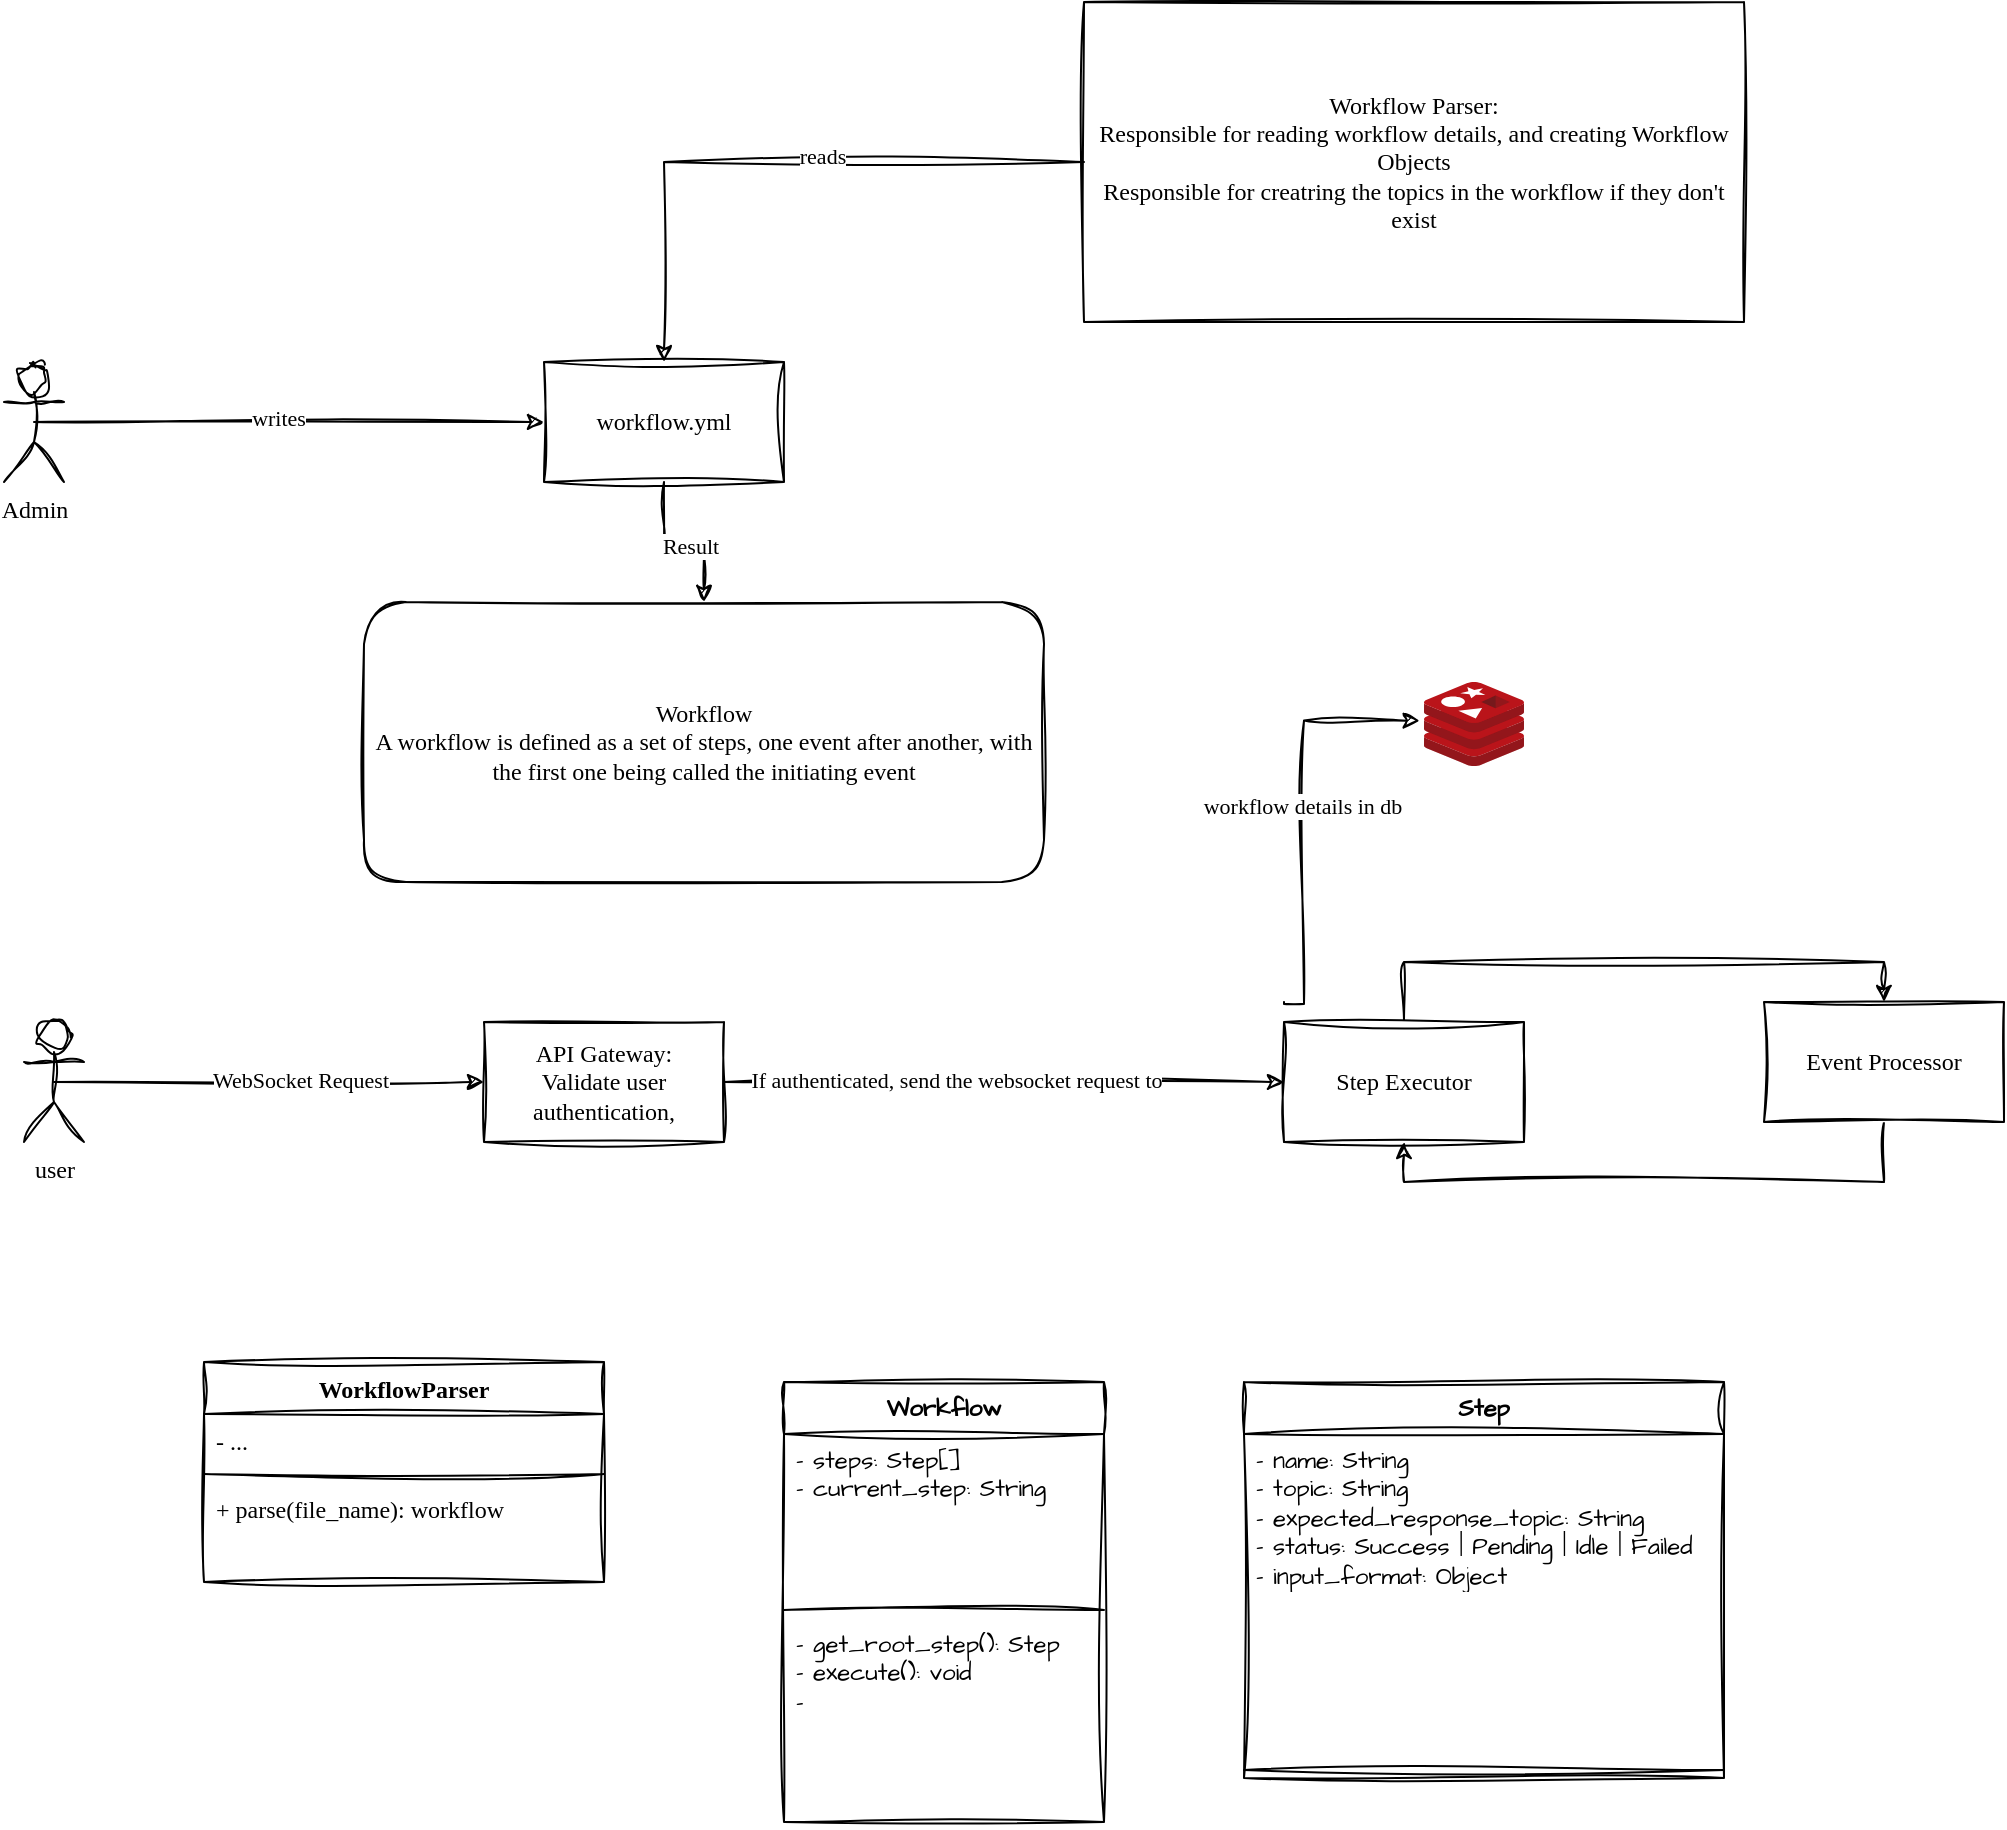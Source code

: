 <mxfile version="27.0.9">
  <diagram name="Page-1" id="oMHGKtjGc_Rwl72CopP7">
    <mxGraphModel dx="1578" dy="719" grid="1" gridSize="10" guides="1" tooltips="1" connect="1" arrows="0" fold="1" page="0" pageScale="1" pageWidth="850" pageHeight="1100" math="0" shadow="0" adaptiveColors="simple">
      <root>
        <mxCell id="0" />
        <mxCell id="1" parent="0" />
        <mxCell id="u1WKg1l0E3gmMKmdUdX--4" style="edgeStyle=orthogonalEdgeStyle;rounded=0;hachureGap=4;orthogonalLoop=1;jettySize=auto;html=1;exitX=0.5;exitY=0.5;exitDx=0;exitDy=0;exitPerimeter=0;fontFamily=SF Mono;sketch=1;curveFitting=1;jiggle=2;" edge="1" parent="1" source="u1WKg1l0E3gmMKmdUdX--2" target="u1WKg1l0E3gmMKmdUdX--5">
          <mxGeometry relative="1" as="geometry">
            <mxPoint x="170" y="320" as="targetPoint" />
          </mxGeometry>
        </mxCell>
        <mxCell id="u1WKg1l0E3gmMKmdUdX--6" value="writes" style="edgeLabel;html=1;align=center;verticalAlign=middle;resizable=0;points=[];hachureGap=4;fontFamily=SF Mono;sketch=1;curveFitting=1;jiggle=2;" vertex="1" connectable="0" parent="u1WKg1l0E3gmMKmdUdX--4">
          <mxGeometry x="-0.042" y="2" relative="1" as="geometry">
            <mxPoint as="offset" />
          </mxGeometry>
        </mxCell>
        <mxCell id="u1WKg1l0E3gmMKmdUdX--2" value="Admin" style="shape=umlActor;verticalLabelPosition=bottom;verticalAlign=top;html=1;outlineConnect=0;hachureGap=4;fontFamily=SF Mono;sketch=1;curveFitting=1;jiggle=2;" vertex="1" parent="1">
          <mxGeometry x="-40" y="290" width="30" height="60" as="geometry" />
        </mxCell>
        <mxCell id="u1WKg1l0E3gmMKmdUdX--12" style="edgeStyle=orthogonalEdgeStyle;rounded=0;hachureGap=4;orthogonalLoop=1;jettySize=auto;html=1;exitX=0.5;exitY=1;exitDx=0;exitDy=0;fontFamily=SF Mono;sketch=1;curveFitting=1;jiggle=2;" edge="1" parent="1" source="u1WKg1l0E3gmMKmdUdX--5" target="u1WKg1l0E3gmMKmdUdX--13">
          <mxGeometry relative="1" as="geometry">
            <mxPoint x="290" y="440" as="targetPoint" />
          </mxGeometry>
        </mxCell>
        <mxCell id="u1WKg1l0E3gmMKmdUdX--40" value="Result" style="edgeLabel;html=1;align=center;verticalAlign=middle;resizable=0;points=[];hachureGap=4;fontFamily=SF Mono;sketch=1;curveFitting=1;jiggle=2;" vertex="1" connectable="0" parent="u1WKg1l0E3gmMKmdUdX--12">
          <mxGeometry x="0.071" y="-2" relative="1" as="geometry">
            <mxPoint as="offset" />
          </mxGeometry>
        </mxCell>
        <mxCell id="u1WKg1l0E3gmMKmdUdX--5" value="workflow.yml" style="rounded=0;whiteSpace=wrap;html=1;hachureGap=4;fontFamily=SF Mono;sketch=1;curveFitting=1;jiggle=2;" vertex="1" parent="1">
          <mxGeometry x="230" y="290" width="120" height="60" as="geometry" />
        </mxCell>
        <mxCell id="u1WKg1l0E3gmMKmdUdX--8" style="edgeStyle=orthogonalEdgeStyle;rounded=0;hachureGap=4;orthogonalLoop=1;jettySize=auto;html=1;exitX=0;exitY=0.5;exitDx=0;exitDy=0;entryX=0.5;entryY=0;entryDx=0;entryDy=0;fontFamily=SF Mono;sketch=1;curveFitting=1;jiggle=2;" edge="1" parent="1" source="u1WKg1l0E3gmMKmdUdX--7" target="u1WKg1l0E3gmMKmdUdX--5">
          <mxGeometry relative="1" as="geometry" />
        </mxCell>
        <mxCell id="u1WKg1l0E3gmMKmdUdX--9" value="reads" style="edgeLabel;html=1;align=center;verticalAlign=middle;resizable=0;points=[];hachureGap=4;fontFamily=SF Mono;sketch=1;curveFitting=1;jiggle=2;" vertex="1" connectable="0" parent="u1WKg1l0E3gmMKmdUdX--8">
          <mxGeometry x="-0.154" y="-3" relative="1" as="geometry">
            <mxPoint as="offset" />
          </mxGeometry>
        </mxCell>
        <mxCell id="u1WKg1l0E3gmMKmdUdX--7" value="Workflow Parser:&lt;div&gt;Responsible for reading workflow details, and creating Workflow Objects&lt;/div&gt;&lt;div&gt;Responsible for creatring the topics in the workflow if they don&#39;t exist&lt;/div&gt;" style="rounded=0;whiteSpace=wrap;html=1;hachureGap=4;fontFamily=SF Mono;sketch=1;curveFitting=1;jiggle=2;" vertex="1" parent="1">
          <mxGeometry x="500" y="110" width="330" height="160" as="geometry" />
        </mxCell>
        <mxCell id="u1WKg1l0E3gmMKmdUdX--13" value="Workflow&lt;div&gt;&lt;div&gt;A workflow is defined as a set of steps, one event after another, with the first one being called the initiating event&lt;/div&gt;&lt;/div&gt;" style="rounded=1;whiteSpace=wrap;html=1;hachureGap=4;fontFamily=SF Mono;sketch=1;curveFitting=1;jiggle=2;" vertex="1" parent="1">
          <mxGeometry x="140" y="410" width="340" height="140" as="geometry" />
        </mxCell>
        <mxCell id="u1WKg1l0E3gmMKmdUdX--25" style="edgeStyle=orthogonalEdgeStyle;rounded=0;hachureGap=4;orthogonalLoop=1;jettySize=auto;html=1;exitX=0.5;exitY=0.5;exitDx=0;exitDy=0;exitPerimeter=0;fontFamily=SF Mono;sketch=1;curveFitting=1;jiggle=2;" edge="1" parent="1" source="u1WKg1l0E3gmMKmdUdX--23" target="u1WKg1l0E3gmMKmdUdX--24">
          <mxGeometry relative="1" as="geometry" />
        </mxCell>
        <mxCell id="u1WKg1l0E3gmMKmdUdX--26" value="WebSocket Request" style="edgeLabel;html=1;align=center;verticalAlign=middle;resizable=0;points=[];hachureGap=4;fontFamily=SF Mono;sketch=1;curveFitting=1;jiggle=2;" vertex="1" connectable="0" parent="u1WKg1l0E3gmMKmdUdX--25">
          <mxGeometry x="0.141" y="1" relative="1" as="geometry">
            <mxPoint as="offset" />
          </mxGeometry>
        </mxCell>
        <mxCell id="u1WKg1l0E3gmMKmdUdX--23" value="user" style="shape=umlActor;verticalLabelPosition=bottom;verticalAlign=top;html=1;outlineConnect=0;hachureGap=4;fontFamily=SF Mono;sketch=1;curveFitting=1;jiggle=2;" vertex="1" parent="1">
          <mxGeometry x="-30" y="620" width="30" height="60" as="geometry" />
        </mxCell>
        <mxCell id="u1WKg1l0E3gmMKmdUdX--27" style="edgeStyle=orthogonalEdgeStyle;rounded=0;hachureGap=4;orthogonalLoop=1;jettySize=auto;html=1;exitX=1;exitY=0.5;exitDx=0;exitDy=0;fontFamily=SF Mono;sketch=1;curveFitting=1;jiggle=2;" edge="1" parent="1" source="u1WKg1l0E3gmMKmdUdX--24" target="u1WKg1l0E3gmMKmdUdX--32">
          <mxGeometry relative="1" as="geometry">
            <mxPoint x="660" y="650" as="targetPoint" />
          </mxGeometry>
        </mxCell>
        <mxCell id="u1WKg1l0E3gmMKmdUdX--31" value="If authenticated, send the websocket request to" style="edgeLabel;html=1;align=center;verticalAlign=middle;resizable=0;points=[];hachureGap=4;fontFamily=SF Mono;sketch=1;curveFitting=1;jiggle=2;" vertex="1" connectable="0" parent="u1WKg1l0E3gmMKmdUdX--27">
          <mxGeometry x="-0.174" y="1" relative="1" as="geometry">
            <mxPoint as="offset" />
          </mxGeometry>
        </mxCell>
        <mxCell id="u1WKg1l0E3gmMKmdUdX--24" value="API Gateway:&lt;br&gt;Validate user authentication," style="rounded=0;whiteSpace=wrap;html=1;hachureGap=4;fontFamily=SF Mono;sketch=1;curveFitting=1;jiggle=2;" vertex="1" parent="1">
          <mxGeometry x="200" y="620" width="120" height="60" as="geometry" />
        </mxCell>
        <mxCell id="u1WKg1l0E3gmMKmdUdX--35" style="edgeStyle=orthogonalEdgeStyle;rounded=0;hachureGap=4;orthogonalLoop=1;jettySize=auto;html=1;exitX=0.5;exitY=0;exitDx=0;exitDy=0;entryX=0.5;entryY=0;entryDx=0;entryDy=0;fontFamily=SF Mono;sketch=1;curveFitting=1;jiggle=2;" edge="1" parent="1" source="u1WKg1l0E3gmMKmdUdX--32" target="u1WKg1l0E3gmMKmdUdX--33">
          <mxGeometry relative="1" as="geometry" />
        </mxCell>
        <mxCell id="u1WKg1l0E3gmMKmdUdX--32" value="Step Executor" style="rounded=0;whiteSpace=wrap;html=1;hachureGap=4;fontFamily=SF Mono;sketch=1;curveFitting=1;jiggle=2;" vertex="1" parent="1">
          <mxGeometry x="600" y="620" width="120" height="60" as="geometry" />
        </mxCell>
        <mxCell id="u1WKg1l0E3gmMKmdUdX--36" style="edgeStyle=orthogonalEdgeStyle;rounded=0;hachureGap=4;orthogonalLoop=1;jettySize=auto;html=1;exitX=0.5;exitY=1;exitDx=0;exitDy=0;entryX=0.5;entryY=1;entryDx=0;entryDy=0;fontFamily=SF Mono;sketch=1;curveFitting=1;jiggle=2;" edge="1" parent="1" source="u1WKg1l0E3gmMKmdUdX--33" target="u1WKg1l0E3gmMKmdUdX--32">
          <mxGeometry relative="1" as="geometry" />
        </mxCell>
        <mxCell id="u1WKg1l0E3gmMKmdUdX--33" value="Event Processor" style="rounded=0;whiteSpace=wrap;html=1;hachureGap=4;fontFamily=SF Mono;sketch=1;curveFitting=1;jiggle=2;" vertex="1" parent="1">
          <mxGeometry x="840" y="610" width="120" height="60" as="geometry" />
        </mxCell>
        <mxCell id="u1WKg1l0E3gmMKmdUdX--37" value="" style="image;aspect=fixed;html=1;points=[];align=center;fontSize=12;image=img/lib/mscae/Cache_Redis_Product.svg;hachureGap=4;fontFamily=SF Mono;sketch=1;curveFitting=1;jiggle=2;" vertex="1" parent="1">
          <mxGeometry x="670" y="450" width="50" height="42" as="geometry" />
        </mxCell>
        <mxCell id="u1WKg1l0E3gmMKmdUdX--38" style="edgeStyle=orthogonalEdgeStyle;rounded=0;hachureGap=4;orthogonalLoop=1;jettySize=auto;html=1;exitX=0.25;exitY=0;exitDx=0;exitDy=0;entryX=-0.043;entryY=0.46;entryDx=0;entryDy=0;entryPerimeter=0;fontFamily=SF Mono;sketch=1;curveFitting=1;jiggle=2;" edge="1" parent="1" target="u1WKg1l0E3gmMKmdUdX--37">
          <mxGeometry relative="1" as="geometry">
            <mxPoint x="600" y="610" as="sourcePoint" />
            <mxPoint x="637.85" y="457.85" as="targetPoint" />
            <Array as="points">
              <mxPoint x="600" y="611" />
              <mxPoint x="610" y="611" />
              <mxPoint x="610" y="469" />
            </Array>
          </mxGeometry>
        </mxCell>
        <mxCell id="u1WKg1l0E3gmMKmdUdX--39" value="workflow details in db" style="edgeLabel;html=1;align=center;verticalAlign=middle;resizable=0;points=[];hachureGap=4;fontFamily=SF Mono;sketch=1;curveFitting=1;jiggle=2;" vertex="1" connectable="0" parent="u1WKg1l0E3gmMKmdUdX--38">
          <mxGeometry x="0.043" y="1" relative="1" as="geometry">
            <mxPoint as="offset" />
          </mxGeometry>
        </mxCell>
        <mxCell id="u1WKg1l0E3gmMKmdUdX--41" value="WorkflowParser" style="swimlane;fontStyle=1;align=center;verticalAlign=top;childLayout=stackLayout;horizontal=1;startSize=26;horizontalStack=0;resizeParent=1;resizeParentMax=0;resizeLast=0;collapsible=1;marginBottom=0;whiteSpace=wrap;html=1;hachureGap=4;fontFamily=SF Mono;sketch=1;curveFitting=1;jiggle=2;" vertex="1" parent="1">
          <mxGeometry x="60" y="790" width="200" height="110" as="geometry" />
        </mxCell>
        <mxCell id="u1WKg1l0E3gmMKmdUdX--42" value="- ..." style="text;strokeColor=none;fillColor=none;align=left;verticalAlign=top;spacingLeft=4;spacingRight=4;overflow=hidden;rotatable=0;points=[[0,0.5],[1,0.5]];portConstraint=eastwest;whiteSpace=wrap;html=1;fontFamily=SF Mono;sketch=1;curveFitting=1;jiggle=2;" vertex="1" parent="u1WKg1l0E3gmMKmdUdX--41">
          <mxGeometry y="26" width="200" height="26" as="geometry" />
        </mxCell>
        <mxCell id="u1WKg1l0E3gmMKmdUdX--43" value="" style="line;strokeWidth=1;fillColor=none;align=left;verticalAlign=middle;spacingTop=-1;spacingLeft=3;spacingRight=3;rotatable=0;labelPosition=right;points=[];portConstraint=eastwest;strokeColor=inherit;hachureGap=4;fontFamily=SF Mono;sketch=1;curveFitting=1;jiggle=2;" vertex="1" parent="u1WKg1l0E3gmMKmdUdX--41">
          <mxGeometry y="52" width="200" height="8" as="geometry" />
        </mxCell>
        <mxCell id="u1WKg1l0E3gmMKmdUdX--44" value="+ parse(file_name): workflow&amp;nbsp;" style="text;strokeColor=none;fillColor=none;align=left;verticalAlign=top;spacingLeft=4;spacingRight=4;overflow=hidden;rotatable=0;points=[[0,0.5],[1,0.5]];portConstraint=eastwest;whiteSpace=wrap;html=1;fontFamily=SF Mono;sketch=1;curveFitting=1;jiggle=2;" vertex="1" parent="u1WKg1l0E3gmMKmdUdX--41">
          <mxGeometry y="60" width="200" height="50" as="geometry" />
        </mxCell>
        <mxCell id="u1WKg1l0E3gmMKmdUdX--45" value="Workflow" style="swimlane;fontStyle=1;align=center;verticalAlign=top;childLayout=stackLayout;horizontal=1;startSize=26;horizontalStack=0;resizeParent=1;resizeParentMax=0;resizeLast=0;collapsible=1;marginBottom=0;whiteSpace=wrap;html=1;sketch=1;hachureGap=4;jiggle=2;curveFitting=1;fontFamily=Architects Daughter;fontSource=https%3A%2F%2Ffonts.googleapis.com%2Fcss%3Ffamily%3DArchitects%2BDaughter;" vertex="1" parent="1">
          <mxGeometry x="350" y="800" width="160" height="220" as="geometry" />
        </mxCell>
        <mxCell id="u1WKg1l0E3gmMKmdUdX--46" value="- steps: Step[]&lt;div&gt;- current_step: String&lt;/div&gt;&lt;div&gt;&lt;br&gt;&lt;/div&gt;" style="text;strokeColor=none;fillColor=none;align=left;verticalAlign=top;spacingLeft=4;spacingRight=4;overflow=hidden;rotatable=0;points=[[0,0.5],[1,0.5]];portConstraint=eastwest;whiteSpace=wrap;html=1;fontFamily=Architects Daughter;fontSource=https%3A%2F%2Ffonts.googleapis.com%2Fcss%3Ffamily%3DArchitects%2BDaughter;" vertex="1" parent="u1WKg1l0E3gmMKmdUdX--45">
          <mxGeometry y="26" width="160" height="84" as="geometry" />
        </mxCell>
        <mxCell id="u1WKg1l0E3gmMKmdUdX--47" value="" style="line;strokeWidth=1;fillColor=none;align=left;verticalAlign=middle;spacingTop=-1;spacingLeft=3;spacingRight=3;rotatable=0;labelPosition=right;points=[];portConstraint=eastwest;strokeColor=inherit;sketch=1;hachureGap=4;jiggle=2;curveFitting=1;fontFamily=Architects Daughter;fontSource=https%3A%2F%2Ffonts.googleapis.com%2Fcss%3Ffamily%3DArchitects%2BDaughter;" vertex="1" parent="u1WKg1l0E3gmMKmdUdX--45">
          <mxGeometry y="110" width="160" height="8" as="geometry" />
        </mxCell>
        <mxCell id="u1WKg1l0E3gmMKmdUdX--48" value="- get_root_step(): Step&lt;div&gt;- execute(): void&lt;/div&gt;&lt;div&gt;-&lt;/div&gt;" style="text;strokeColor=none;fillColor=none;align=left;verticalAlign=top;spacingLeft=4;spacingRight=4;overflow=hidden;rotatable=0;points=[[0,0.5],[1,0.5]];portConstraint=eastwest;whiteSpace=wrap;html=1;fontFamily=Architects Daughter;fontSource=https%3A%2F%2Ffonts.googleapis.com%2Fcss%3Ffamily%3DArchitects%2BDaughter;" vertex="1" parent="u1WKg1l0E3gmMKmdUdX--45">
          <mxGeometry y="118" width="160" height="102" as="geometry" />
        </mxCell>
        <mxCell id="u1WKg1l0E3gmMKmdUdX--49" value="Step" style="swimlane;fontStyle=1;align=center;verticalAlign=top;childLayout=stackLayout;horizontal=1;startSize=26;horizontalStack=0;resizeParent=1;resizeParentMax=0;resizeLast=0;collapsible=1;marginBottom=0;whiteSpace=wrap;html=1;sketch=1;hachureGap=4;jiggle=2;curveFitting=1;fontFamily=Architects Daughter;fontSource=https%3A%2F%2Ffonts.googleapis.com%2Fcss%3Ffamily%3DArchitects%2BDaughter;" vertex="1" parent="1">
          <mxGeometry x="580" y="800" width="240" height="198" as="geometry" />
        </mxCell>
        <mxCell id="u1WKg1l0E3gmMKmdUdX--50" value="- name: String&lt;div&gt;- topic: String&lt;/div&gt;&lt;div&gt;- expected_response_topic: String&lt;/div&gt;&lt;div&gt;- status: Success | Pending | Idle | Failed&amp;nbsp;&lt;/div&gt;&lt;div&gt;- input_format: Object&lt;/div&gt;" style="text;strokeColor=none;fillColor=none;align=left;verticalAlign=top;spacingLeft=4;spacingRight=4;overflow=hidden;rotatable=0;points=[[0,0.5],[1,0.5]];portConstraint=eastwest;whiteSpace=wrap;html=1;fontFamily=Architects Daughter;fontSource=https%3A%2F%2Ffonts.googleapis.com%2Fcss%3Ffamily%3DArchitects%2BDaughter;" vertex="1" parent="u1WKg1l0E3gmMKmdUdX--49">
          <mxGeometry y="26" width="240" height="164" as="geometry" />
        </mxCell>
        <mxCell id="u1WKg1l0E3gmMKmdUdX--51" value="" style="line;strokeWidth=1;fillColor=none;align=left;verticalAlign=middle;spacingTop=-1;spacingLeft=3;spacingRight=3;rotatable=0;labelPosition=right;points=[];portConstraint=eastwest;strokeColor=inherit;sketch=1;hachureGap=4;jiggle=2;curveFitting=1;fontFamily=Architects Daughter;fontSource=https%3A%2F%2Ffonts.googleapis.com%2Fcss%3Ffamily%3DArchitects%2BDaughter;" vertex="1" parent="u1WKg1l0E3gmMKmdUdX--49">
          <mxGeometry y="190" width="240" height="8" as="geometry" />
        </mxCell>
      </root>
    </mxGraphModel>
  </diagram>
</mxfile>
